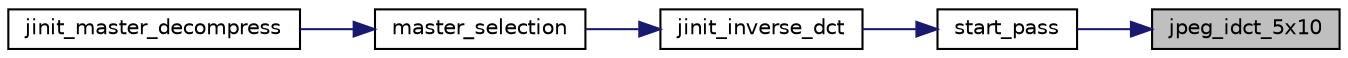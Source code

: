 digraph "jpeg_idct_5x10"
{
 // LATEX_PDF_SIZE
  bgcolor="transparent";
  edge [fontname="Helvetica",fontsize="10",labelfontname="Helvetica",labelfontsize="10"];
  node [fontname="Helvetica",fontsize="10",shape=record];
  rankdir="RL";
  Node127 [label="jpeg_idct_5x10",height=0.2,width=0.4,color="black", fillcolor="grey75", style="filled", fontcolor="black",tooltip=" "];
  Node127 -> Node128 [dir="back",color="midnightblue",fontsize="10",style="solid"];
  Node128 [label="start_pass",height=0.2,width=0.4,color="black",URL="$jddctmgr_8c.html#a1964f006adb8fb80f57e455f6452aec1",tooltip=" "];
  Node128 -> Node129 [dir="back",color="midnightblue",fontsize="10",style="solid"];
  Node129 [label="jinit_inverse_dct",height=0.2,width=0.4,color="black",URL="$jddctmgr_8c.html#aa58c9a57d35dfad33e10c13ff613c580",tooltip=" "];
  Node129 -> Node130 [dir="back",color="midnightblue",fontsize="10",style="solid"];
  Node130 [label="master_selection",height=0.2,width=0.4,color="black",URL="$jdmaster_8c.html#a440a4f3af47f35f6dd2a353329bc3baf",tooltip=" "];
  Node130 -> Node131 [dir="back",color="midnightblue",fontsize="10",style="solid"];
  Node131 [label="jinit_master_decompress",height=0.2,width=0.4,color="black",URL="$jdmaster_8c.html#a103160e5ec5fd80c654e74f633b14818",tooltip=" "];
}
